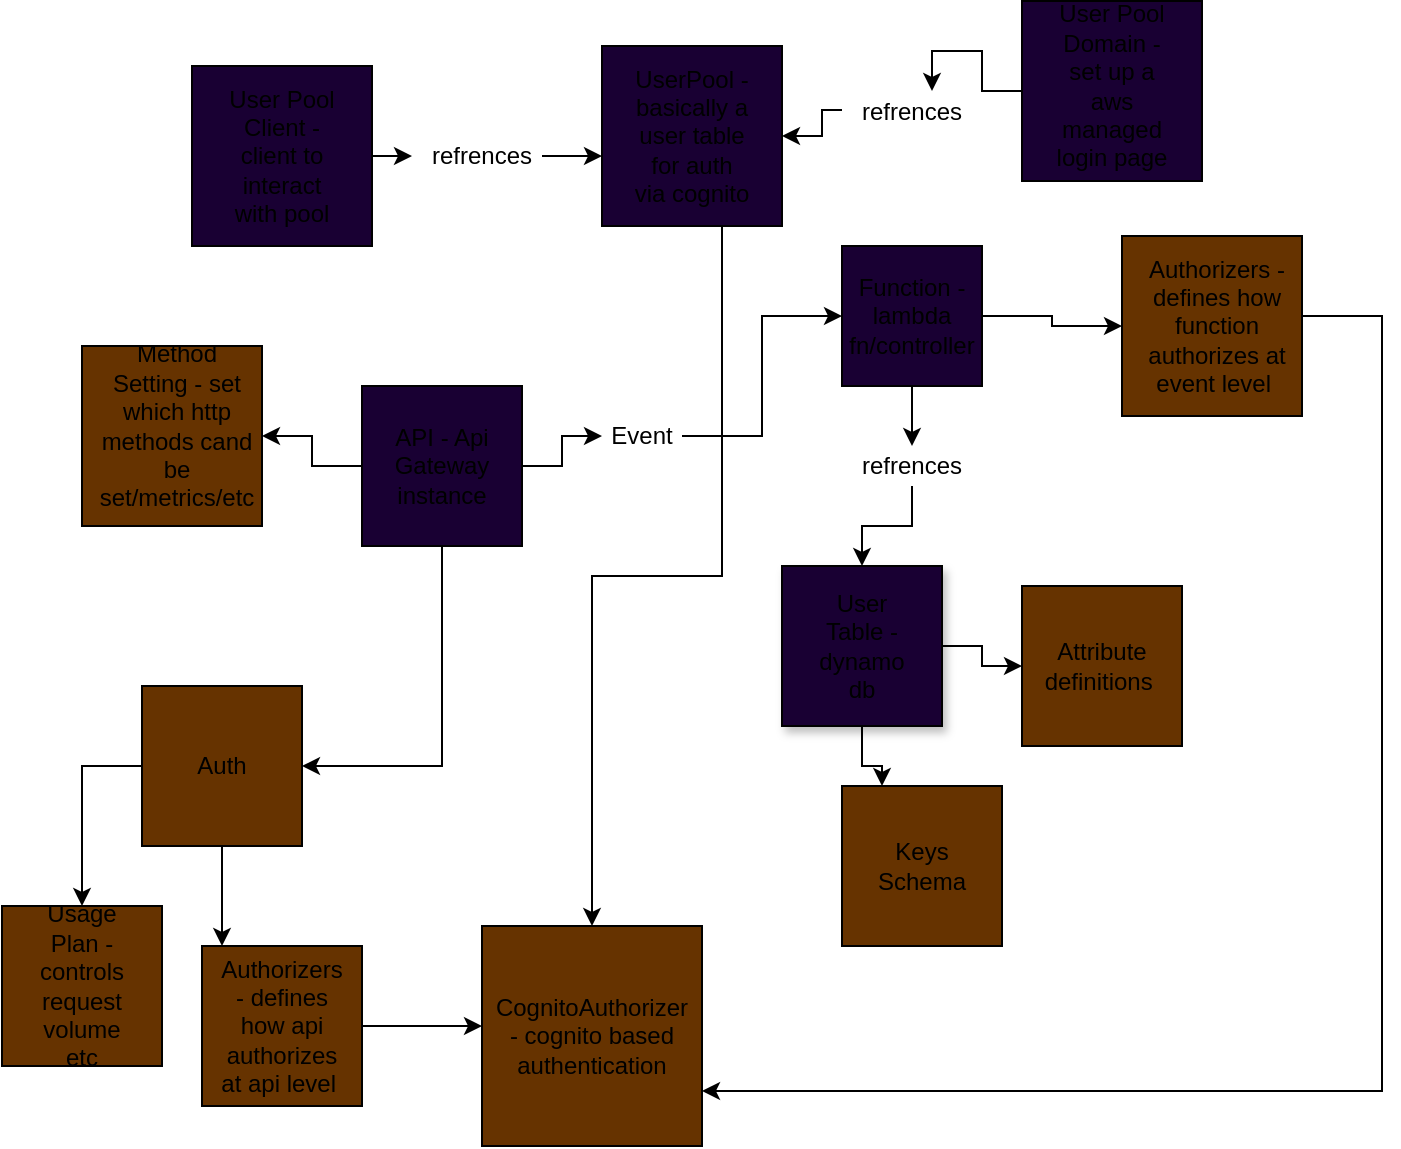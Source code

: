 <mxfile version="13.10.0" type="embed">
    <diagram id="yV_afjfYCqMEz0A1aobn" name="Page-1">
        <mxGraphModel dx="1108" dy="656" grid="1" gridSize="10" guides="1" tooltips="1" connect="1" arrows="1" fold="1" page="1" pageScale="1" pageWidth="850" pageHeight="1100" math="0" shadow="0">
            <root>
                <mxCell id="0"/>
                <mxCell id="1" parent="0"/>
                <mxCell id="25" style="edgeStyle=orthogonalEdgeStyle;rounded=0;orthogonalLoop=1;jettySize=auto;html=1;exitX=0.5;exitY=1;exitDx=0;exitDy=0;entryX=1;entryY=0.5;entryDx=0;entryDy=0;" edge="1" parent="1" source="2" target="8">
                    <mxGeometry relative="1" as="geometry"/>
                </mxCell>
                <mxCell id="26" style="edgeStyle=orthogonalEdgeStyle;rounded=0;orthogonalLoop=1;jettySize=auto;html=1;exitX=0;exitY=0.5;exitDx=0;exitDy=0;entryX=1;entryY=0.5;entryDx=0;entryDy=0;" edge="1" parent="1" source="2" target="21">
                    <mxGeometry relative="1" as="geometry"/>
                </mxCell>
                <mxCell id="40" style="edgeStyle=orthogonalEdgeStyle;rounded=0;orthogonalLoop=1;jettySize=auto;html=1;entryX=0;entryY=0.5;entryDx=0;entryDy=0;" edge="1" parent="1" source="41" target="36">
                    <mxGeometry relative="1" as="geometry"/>
                </mxCell>
                <mxCell id="2" value="" style="whiteSpace=wrap;html=1;aspect=fixed;fillColor=#190033;" vertex="1" parent="1">
                    <mxGeometry x="250" y="210" width="80" height="80" as="geometry"/>
                </mxCell>
                <mxCell id="5" value="API - Api Gateway instance" style="text;html=1;strokeColor=none;fillColor=none;align=center;verticalAlign=middle;whiteSpace=wrap;rounded=0;" vertex="1" parent="1">
                    <mxGeometry x="270" y="240" width="40" height="20" as="geometry"/>
                </mxCell>
                <mxCell id="14" style="edgeStyle=orthogonalEdgeStyle;rounded=0;orthogonalLoop=1;jettySize=auto;html=1;" edge="1" parent="1" source="8">
                    <mxGeometry relative="1" as="geometry">
                        <mxPoint x="180" y="490" as="targetPoint"/>
                    </mxGeometry>
                </mxCell>
                <mxCell id="24" style="edgeStyle=orthogonalEdgeStyle;rounded=0;orthogonalLoop=1;jettySize=auto;html=1;exitX=0;exitY=0.5;exitDx=0;exitDy=0;entryX=0.5;entryY=0;entryDx=0;entryDy=0;" edge="1" parent="1" source="8" target="11">
                    <mxGeometry relative="1" as="geometry"/>
                </mxCell>
                <mxCell id="8" value="" style="whiteSpace=wrap;html=1;aspect=fixed;fillColor=#663300;" vertex="1" parent="1">
                    <mxGeometry x="140" y="360" width="80" height="80" as="geometry"/>
                </mxCell>
                <mxCell id="9" value="Auth" style="text;html=1;strokeColor=none;fillColor=none;align=center;verticalAlign=middle;whiteSpace=wrap;rounded=0;" vertex="1" parent="1">
                    <mxGeometry x="160" y="390" width="40" height="20" as="geometry"/>
                </mxCell>
                <mxCell id="11" value="" style="whiteSpace=wrap;html=1;aspect=fixed;fillColor=#663300;" vertex="1" parent="1">
                    <mxGeometry x="70" y="470" width="80" height="80" as="geometry"/>
                </mxCell>
                <mxCell id="12" value="Usage Plan - controls request volume etc" style="text;html=1;strokeColor=none;fillColor=none;align=center;verticalAlign=middle;whiteSpace=wrap;rounded=0;" vertex="1" parent="1">
                    <mxGeometry x="90" y="500" width="40" height="20" as="geometry"/>
                </mxCell>
                <mxCell id="17" style="edgeStyle=orthogonalEdgeStyle;rounded=0;orthogonalLoop=1;jettySize=auto;html=1;" edge="1" parent="1" source="15">
                    <mxGeometry relative="1" as="geometry">
                        <mxPoint x="310" y="530" as="targetPoint"/>
                    </mxGeometry>
                </mxCell>
                <mxCell id="15" value="" style="whiteSpace=wrap;html=1;aspect=fixed;fillColor=#663300;" vertex="1" parent="1">
                    <mxGeometry x="170" y="490" width="80" height="80" as="geometry"/>
                </mxCell>
                <mxCell id="16" value="Authorizers - defines how api authorizes at api level&amp;nbsp;" style="text;html=1;strokeColor=none;fillColor=none;align=center;verticalAlign=middle;whiteSpace=wrap;rounded=0;" vertex="1" parent="1">
                    <mxGeometry x="185" y="520" width="50" height="20" as="geometry"/>
                </mxCell>
                <mxCell id="18" value="" style="whiteSpace=wrap;html=1;aspect=fixed;fillColor=#663300;" vertex="1" parent="1">
                    <mxGeometry x="310" y="480" width="110" height="110" as="geometry"/>
                </mxCell>
                <mxCell id="19" value="CognitoAuthorizer - cognito based authentication" style="text;html=1;strokeColor=none;fillColor=none;align=center;verticalAlign=middle;whiteSpace=wrap;rounded=0;" vertex="1" parent="1">
                    <mxGeometry x="340" y="525" width="50" height="20" as="geometry"/>
                </mxCell>
                <mxCell id="21" value="" style="whiteSpace=wrap;html=1;aspect=fixed;fillColor=#663300;" vertex="1" parent="1">
                    <mxGeometry x="110" y="190" width="90" height="90" as="geometry"/>
                </mxCell>
                <mxCell id="22" value="Method Setting - set which http methods cand be set/metrics/etc" style="text;html=1;strokeColor=none;fillColor=none;align=center;verticalAlign=middle;whiteSpace=wrap;rounded=0;" vertex="1" parent="1">
                    <mxGeometry x="140" y="220" width="35" height="20" as="geometry"/>
                </mxCell>
                <mxCell id="34" style="edgeStyle=orthogonalEdgeStyle;rounded=0;orthogonalLoop=1;jettySize=auto;html=1;exitX=1;exitY=0.5;exitDx=0;exitDy=0;entryX=0;entryY=0.5;entryDx=0;entryDy=0;" edge="1" parent="1" source="27" target="31">
                    <mxGeometry relative="1" as="geometry"/>
                </mxCell>
                <mxCell id="35" style="edgeStyle=orthogonalEdgeStyle;rounded=0;orthogonalLoop=1;jettySize=auto;html=1;entryX=0.25;entryY=0;entryDx=0;entryDy=0;" edge="1" parent="1" source="27" target="29">
                    <mxGeometry relative="1" as="geometry"/>
                </mxCell>
                <mxCell id="27" value="" style="whiteSpace=wrap;html=1;aspect=fixed;shadow=1;fillColor=#190033;" vertex="1" parent="1">
                    <mxGeometry x="460" y="300" width="80" height="80" as="geometry"/>
                </mxCell>
                <mxCell id="28" value="User Table - dynamo db" style="text;html=1;strokeColor=none;fillColor=none;align=center;verticalAlign=middle;whiteSpace=wrap;rounded=0;" vertex="1" parent="1">
                    <mxGeometry x="480" y="330" width="40" height="20" as="geometry"/>
                </mxCell>
                <mxCell id="29" value="" style="whiteSpace=wrap;html=1;aspect=fixed;fillColor=#663300;" vertex="1" parent="1">
                    <mxGeometry x="490" y="410" width="80" height="80" as="geometry"/>
                </mxCell>
                <mxCell id="30" value="Keys Schema" style="text;html=1;strokeColor=none;fillColor=none;align=center;verticalAlign=middle;whiteSpace=wrap;rounded=0;" vertex="1" parent="1">
                    <mxGeometry x="510" y="440" width="40" height="20" as="geometry"/>
                </mxCell>
                <mxCell id="31" value="" style="whiteSpace=wrap;html=1;aspect=fixed;fillColor=#663300;" vertex="1" parent="1">
                    <mxGeometry x="580" y="310" width="80" height="80" as="geometry"/>
                </mxCell>
                <mxCell id="32" value="Attribute definitions&amp;nbsp;" style="text;html=1;strokeColor=none;fillColor=none;align=center;verticalAlign=middle;whiteSpace=wrap;rounded=0;" vertex="1" parent="1">
                    <mxGeometry x="600" y="340" width="40" height="20" as="geometry"/>
                </mxCell>
                <mxCell id="38" style="edgeStyle=orthogonalEdgeStyle;rounded=0;orthogonalLoop=1;jettySize=auto;html=1;exitX=0.5;exitY=1;exitDx=0;exitDy=0;entryX=0.5;entryY=0;entryDx=0;entryDy=0;" edge="1" parent="1" source="39" target="27">
                    <mxGeometry relative="1" as="geometry"/>
                </mxCell>
                <mxCell id="64" style="edgeStyle=orthogonalEdgeStyle;rounded=0;orthogonalLoop=1;jettySize=auto;html=1;exitX=1;exitY=0.5;exitDx=0;exitDy=0;entryX=0;entryY=0.5;entryDx=0;entryDy=0;" edge="1" parent="1" source="36" target="62">
                    <mxGeometry relative="1" as="geometry"/>
                </mxCell>
                <mxCell id="36" value="" style="whiteSpace=wrap;html=1;aspect=fixed;fillColor=#190033;" vertex="1" parent="1">
                    <mxGeometry x="490" y="140" width="70" height="70" as="geometry"/>
                </mxCell>
                <mxCell id="37" value="Function - lambda fn/controller" style="text;html=1;strokeColor=none;fillColor=none;align=center;verticalAlign=middle;whiteSpace=wrap;rounded=0;" vertex="1" parent="1">
                    <mxGeometry x="505" y="165" width="40" height="20" as="geometry"/>
                </mxCell>
                <mxCell id="41" value="Event" style="text;html=1;strokeColor=none;fillColor=none;align=center;verticalAlign=middle;whiteSpace=wrap;rounded=0;" vertex="1" parent="1">
                    <mxGeometry x="370" y="225" width="40" height="20" as="geometry"/>
                </mxCell>
                <mxCell id="42" style="edgeStyle=orthogonalEdgeStyle;rounded=0;orthogonalLoop=1;jettySize=auto;html=1;entryX=0;entryY=0.5;entryDx=0;entryDy=0;" edge="1" parent="1" source="2" target="41">
                    <mxGeometry relative="1" as="geometry">
                        <mxPoint x="330" y="250" as="sourcePoint"/>
                        <mxPoint x="490" y="175" as="targetPoint"/>
                    </mxGeometry>
                </mxCell>
                <mxCell id="39" value="refrences" style="text;html=1;strokeColor=none;fillColor=none;align=center;verticalAlign=middle;whiteSpace=wrap;rounded=0;" vertex="1" parent="1">
                    <mxGeometry x="505" y="240" width="40" height="20" as="geometry"/>
                </mxCell>
                <mxCell id="43" style="edgeStyle=orthogonalEdgeStyle;rounded=0;orthogonalLoop=1;jettySize=auto;html=1;exitX=0.5;exitY=1;exitDx=0;exitDy=0;entryX=0.5;entryY=0;entryDx=0;entryDy=0;" edge="1" parent="1" source="36" target="39">
                    <mxGeometry relative="1" as="geometry">
                        <mxPoint x="525" y="210" as="sourcePoint"/>
                        <mxPoint x="500" y="300" as="targetPoint"/>
                    </mxGeometry>
                </mxCell>
                <mxCell id="77" style="edgeStyle=orthogonalEdgeStyle;rounded=0;orthogonalLoop=1;jettySize=auto;html=1;entryX=0.5;entryY=0;entryDx=0;entryDy=0;" edge="1" parent="1" source="44" target="18">
                    <mxGeometry relative="1" as="geometry">
                        <Array as="points">
                            <mxPoint x="430" y="305"/>
                            <mxPoint x="365" y="305"/>
                        </Array>
                    </mxGeometry>
                </mxCell>
                <mxCell id="44" value="" style="whiteSpace=wrap;html=1;aspect=fixed;fillColor=#190033;" vertex="1" parent="1">
                    <mxGeometry x="370" y="40" width="90" height="90" as="geometry"/>
                </mxCell>
                <mxCell id="45" value="UserPool - basically a user table for auth via cognito" style="text;html=1;strokeColor=none;fillColor=none;align=center;verticalAlign=middle;whiteSpace=wrap;rounded=0;" vertex="1" parent="1">
                    <mxGeometry x="385" y="62.5" width="60" height="45" as="geometry"/>
                </mxCell>
                <mxCell id="59" style="edgeStyle=orthogonalEdgeStyle;rounded=0;orthogonalLoop=1;jettySize=auto;html=1;" edge="1" parent="1">
                    <mxGeometry relative="1" as="geometry">
                        <mxPoint x="370" y="94.588" as="targetPoint"/>
                        <mxPoint x="340" y="95" as="sourcePoint"/>
                    </mxGeometry>
                </mxCell>
                <mxCell id="46" value="" style="whiteSpace=wrap;html=1;aspect=fixed;fillColor=#190033;" vertex="1" parent="1">
                    <mxGeometry x="165" y="50" width="90" height="90" as="geometry"/>
                </mxCell>
                <mxCell id="47" value="User Pool Client - client to interact with pool" style="text;html=1;strokeColor=none;fillColor=none;align=center;verticalAlign=middle;whiteSpace=wrap;rounded=0;" vertex="1" parent="1">
                    <mxGeometry x="180" y="85" width="60" height="20" as="geometry"/>
                </mxCell>
                <mxCell id="61" style="edgeStyle=orthogonalEdgeStyle;rounded=0;orthogonalLoop=1;jettySize=auto;html=1;exitX=1;exitY=0.5;exitDx=0;exitDy=0;" edge="1" parent="1" source="46">
                    <mxGeometry relative="1" as="geometry">
                        <mxPoint x="275" y="95" as="targetPoint"/>
                        <mxPoint x="255" y="95" as="sourcePoint"/>
                    </mxGeometry>
                </mxCell>
                <mxCell id="65" style="edgeStyle=orthogonalEdgeStyle;rounded=0;orthogonalLoop=1;jettySize=auto;html=1;entryX=1;entryY=0.75;entryDx=0;entryDy=0;" edge="1" parent="1" source="62" target="18">
                    <mxGeometry relative="1" as="geometry">
                        <Array as="points">
                            <mxPoint x="760" y="175"/>
                            <mxPoint x="760" y="562"/>
                        </Array>
                    </mxGeometry>
                </mxCell>
                <mxCell id="62" value="" style="whiteSpace=wrap;html=1;aspect=fixed;fillColor=#663300;" vertex="1" parent="1">
                    <mxGeometry x="630" y="135" width="90" height="90" as="geometry"/>
                </mxCell>
                <mxCell id="63" value="Authorizers - defines how function authorizes at event level&amp;nbsp;" style="text;html=1;strokeColor=none;fillColor=none;align=center;verticalAlign=middle;whiteSpace=wrap;rounded=0;" vertex="1" parent="1">
                    <mxGeometry x="640" y="170" width="75" height="20" as="geometry"/>
                </mxCell>
                <mxCell id="69" style="edgeStyle=orthogonalEdgeStyle;rounded=0;orthogonalLoop=1;jettySize=auto;html=1;entryX=1;entryY=0.5;entryDx=0;entryDy=0;" edge="1" parent="1" target="44">
                    <mxGeometry relative="1" as="geometry">
                        <mxPoint x="490" y="72" as="sourcePoint"/>
                        <Array as="points">
                            <mxPoint x="480" y="72"/>
                            <mxPoint x="480" y="85"/>
                        </Array>
                    </mxGeometry>
                </mxCell>
                <mxCell id="73" style="edgeStyle=orthogonalEdgeStyle;rounded=0;orthogonalLoop=1;jettySize=auto;html=1;exitX=0;exitY=0.5;exitDx=0;exitDy=0;entryX=0.75;entryY=0;entryDx=0;entryDy=0;" edge="1" parent="1" source="66" target="60">
                    <mxGeometry relative="1" as="geometry"/>
                </mxCell>
                <mxCell id="66" value="" style="whiteSpace=wrap;html=1;aspect=fixed;fillColor=#190033;" vertex="1" parent="1">
                    <mxGeometry x="580" y="17.5" width="90" height="90" as="geometry"/>
                </mxCell>
                <mxCell id="67" value="User Pool Domain - set up a aws managed login page" style="text;html=1;strokeColor=none;fillColor=none;align=center;verticalAlign=middle;whiteSpace=wrap;rounded=0;" vertex="1" parent="1">
                    <mxGeometry x="595" y="50" width="60" height="20" as="geometry"/>
                </mxCell>
                <mxCell id="60" value="refrences" style="text;html=1;strokeColor=none;fillColor=none;align=center;verticalAlign=middle;whiteSpace=wrap;rounded=0;" vertex="1" parent="1">
                    <mxGeometry x="505" y="62.5" width="40" height="20" as="geometry"/>
                </mxCell>
                <mxCell id="74" value="refrences" style="text;html=1;strokeColor=none;fillColor=none;align=center;verticalAlign=middle;whiteSpace=wrap;rounded=0;" vertex="1" parent="1">
                    <mxGeometry x="290" y="85" width="40" height="20" as="geometry"/>
                </mxCell>
            </root>
        </mxGraphModel>
    </diagram>
</mxfile>